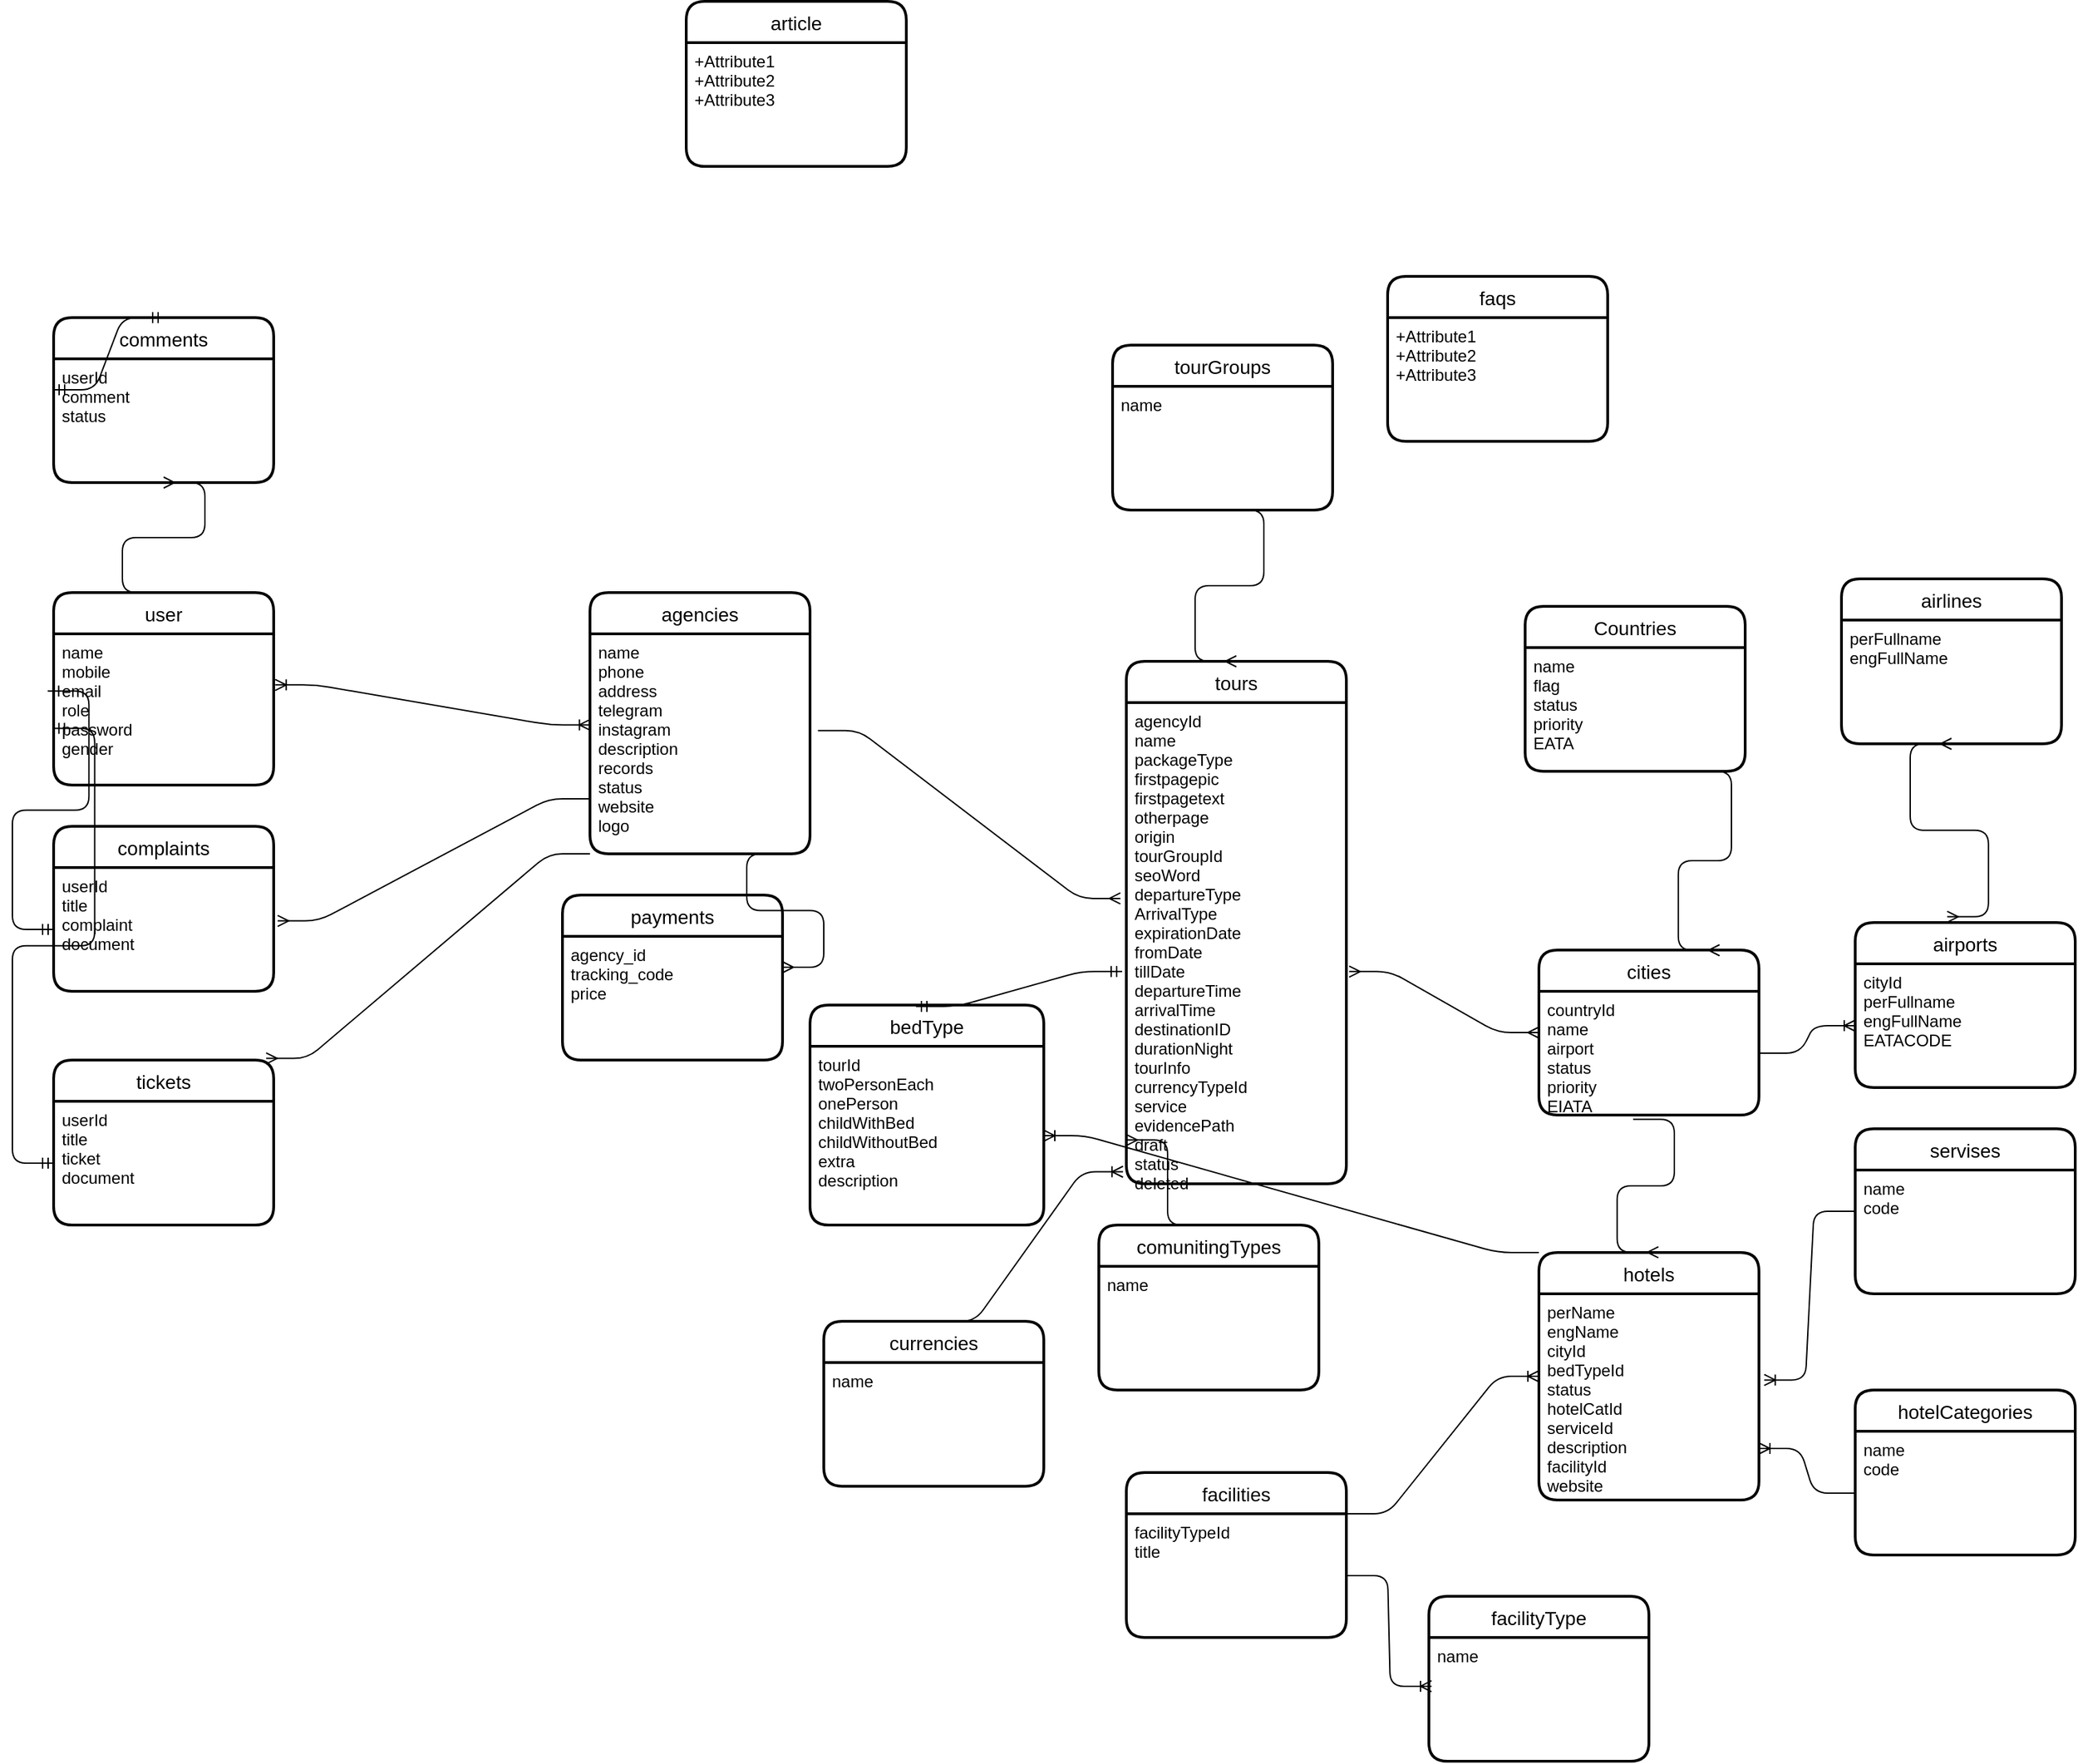 <mxfile version="14.4.2" type="github">
  <diagram id="xPw5QtZHc4XsQHT624GE" name="Page-1">
    <mxGraphModel dx="1022" dy="1743" grid="1" gridSize="10" guides="1" tooltips="1" connect="1" arrows="1" fold="1" page="1" pageScale="1" pageWidth="827" pageHeight="1169" math="0" shadow="0">
      <root>
        <mxCell id="0" />
        <mxCell id="1" parent="0" />
        <mxCell id="qiLAWbWiz7QlKXH0jE0X-1" value="user" style="swimlane;childLayout=stackLayout;horizontal=1;startSize=30;horizontalStack=0;rounded=1;fontSize=14;fontStyle=0;strokeWidth=2;resizeParent=0;resizeLast=1;shadow=0;dashed=0;align=center;" vertex="1" parent="1">
          <mxGeometry x="140" y="80" width="160" height="140" as="geometry" />
        </mxCell>
        <mxCell id="qiLAWbWiz7QlKXH0jE0X-2" value="name&#xa;mobile&#xa;email&#xa;role&#xa;password&#xa;gender&#xa;" style="align=left;strokeColor=none;fillColor=none;spacingLeft=4;fontSize=12;verticalAlign=top;resizable=0;rotatable=0;part=1;" vertex="1" parent="qiLAWbWiz7QlKXH0jE0X-1">
          <mxGeometry y="30" width="160" height="110" as="geometry" />
        </mxCell>
        <mxCell id="qiLAWbWiz7QlKXH0jE0X-3" value="complaints" style="swimlane;childLayout=stackLayout;horizontal=1;startSize=30;horizontalStack=0;rounded=1;fontSize=14;fontStyle=0;strokeWidth=2;resizeParent=0;resizeLast=1;shadow=0;dashed=0;align=center;" vertex="1" parent="1">
          <mxGeometry x="140" y="250" width="160" height="120" as="geometry" />
        </mxCell>
        <mxCell id="qiLAWbWiz7QlKXH0jE0X-4" value="userId&#xa;title&#xa;complaint&#xa;document" style="align=left;strokeColor=none;fillColor=none;spacingLeft=4;fontSize=12;verticalAlign=top;resizable=0;rotatable=0;part=1;" vertex="1" parent="qiLAWbWiz7QlKXH0jE0X-3">
          <mxGeometry y="30" width="160" height="90" as="geometry" />
        </mxCell>
        <mxCell id="qiLAWbWiz7QlKXH0jE0X-5" value="tickets" style="swimlane;childLayout=stackLayout;horizontal=1;startSize=30;horizontalStack=0;rounded=1;fontSize=14;fontStyle=0;strokeWidth=2;resizeParent=0;resizeLast=1;shadow=0;dashed=0;align=center;" vertex="1" parent="1">
          <mxGeometry x="140" y="420" width="160" height="120" as="geometry" />
        </mxCell>
        <mxCell id="qiLAWbWiz7QlKXH0jE0X-6" value="userId&#xa;title&#xa;ticket&#xa;document" style="align=left;strokeColor=none;fillColor=none;spacingLeft=4;fontSize=12;verticalAlign=top;resizable=0;rotatable=0;part=1;" vertex="1" parent="qiLAWbWiz7QlKXH0jE0X-5">
          <mxGeometry y="30" width="160" height="90" as="geometry" />
        </mxCell>
        <mxCell id="qiLAWbWiz7QlKXH0jE0X-7" value="agencies" style="swimlane;childLayout=stackLayout;horizontal=1;startSize=30;horizontalStack=0;rounded=1;fontSize=14;fontStyle=0;strokeWidth=2;resizeParent=0;resizeLast=1;shadow=0;dashed=0;align=center;" vertex="1" parent="1">
          <mxGeometry x="530" y="80" width="160" height="190" as="geometry" />
        </mxCell>
        <mxCell id="qiLAWbWiz7QlKXH0jE0X-8" value="name&#xa;phone&#xa;address&#xa;telegram&#xa;instagram&#xa;description&#xa;records&#xa;status&#xa;website&#xa;logo" style="align=left;strokeColor=none;fillColor=none;spacingLeft=4;fontSize=12;verticalAlign=top;resizable=0;rotatable=0;part=1;" vertex="1" parent="qiLAWbWiz7QlKXH0jE0X-7">
          <mxGeometry y="30" width="160" height="160" as="geometry" />
        </mxCell>
        <mxCell id="qiLAWbWiz7QlKXH0jE0X-9" value="payments" style="swimlane;childLayout=stackLayout;horizontal=1;startSize=30;horizontalStack=0;rounded=1;fontSize=14;fontStyle=0;strokeWidth=2;resizeParent=0;resizeLast=1;shadow=0;dashed=0;align=center;" vertex="1" parent="1">
          <mxGeometry x="510" y="300" width="160" height="120" as="geometry" />
        </mxCell>
        <mxCell id="qiLAWbWiz7QlKXH0jE0X-10" value="agency_id&#xa;tracking_code&#xa;price&#xa;" style="align=left;strokeColor=none;fillColor=none;spacingLeft=4;fontSize=12;verticalAlign=top;resizable=0;rotatable=0;part=1;" vertex="1" parent="qiLAWbWiz7QlKXH0jE0X-9">
          <mxGeometry y="30" width="160" height="90" as="geometry" />
        </mxCell>
        <mxCell id="qiLAWbWiz7QlKXH0jE0X-14" value="" style="edgeStyle=entityRelationEdgeStyle;fontSize=12;html=1;endArrow=ERoneToMany;startArrow=ERoneToMany;exitX=1.007;exitY=0.338;exitDx=0;exitDy=0;exitPerimeter=0;entryX=0.002;entryY=0.414;entryDx=0;entryDy=0;entryPerimeter=0;" edge="1" parent="1" source="qiLAWbWiz7QlKXH0jE0X-2" target="qiLAWbWiz7QlKXH0jE0X-8">
          <mxGeometry width="100" height="100" relative="1" as="geometry">
            <mxPoint x="310" y="240" as="sourcePoint" />
            <mxPoint x="410" y="140" as="targetPoint" />
          </mxGeometry>
        </mxCell>
        <mxCell id="qiLAWbWiz7QlKXH0jE0X-15" value="" style="edgeStyle=entityRelationEdgeStyle;fontSize=12;html=1;endArrow=ERmany;entryX=1.018;entryY=0.431;entryDx=0;entryDy=0;entryPerimeter=0;exitX=0;exitY=0.75;exitDx=0;exitDy=0;" edge="1" parent="1" source="qiLAWbWiz7QlKXH0jE0X-8" target="qiLAWbWiz7QlKXH0jE0X-4">
          <mxGeometry width="100" height="100" relative="1" as="geometry">
            <mxPoint x="400" y="300" as="sourcePoint" />
            <mxPoint x="500" y="200" as="targetPoint" />
          </mxGeometry>
        </mxCell>
        <mxCell id="qiLAWbWiz7QlKXH0jE0X-16" value="" style="edgeStyle=entityRelationEdgeStyle;fontSize=12;html=1;endArrow=ERmany;exitX=0;exitY=1;exitDx=0;exitDy=0;entryX=0.966;entryY=-0.01;entryDx=0;entryDy=0;entryPerimeter=0;" edge="1" parent="1" source="qiLAWbWiz7QlKXH0jE0X-8" target="qiLAWbWiz7QlKXH0jE0X-5">
          <mxGeometry width="100" height="100" relative="1" as="geometry">
            <mxPoint x="340" y="470" as="sourcePoint" />
            <mxPoint x="440" y="370" as="targetPoint" />
          </mxGeometry>
        </mxCell>
        <mxCell id="qiLAWbWiz7QlKXH0jE0X-21" value="" style="edgeStyle=entityRelationEdgeStyle;fontSize=12;html=1;endArrow=ERmandOne;startArrow=ERmandOne;entryX=-0.027;entryY=0.378;entryDx=0;entryDy=0;entryPerimeter=0;" edge="1" parent="1" source="qiLAWbWiz7QlKXH0jE0X-4" target="qiLAWbWiz7QlKXH0jE0X-2">
          <mxGeometry width="100" height="100" relative="1" as="geometry">
            <mxPoint x="-20" y="340" as="sourcePoint" />
            <mxPoint x="80" y="240" as="targetPoint" />
          </mxGeometry>
        </mxCell>
        <mxCell id="qiLAWbWiz7QlKXH0jE0X-22" value="" style="edgeStyle=entityRelationEdgeStyle;fontSize=12;html=1;endArrow=ERmandOne;startArrow=ERmandOne;entryX=-0.001;entryY=0.625;entryDx=0;entryDy=0;entryPerimeter=0;exitX=0;exitY=0.5;exitDx=0;exitDy=0;" edge="1" parent="1" source="qiLAWbWiz7QlKXH0jE0X-6" target="qiLAWbWiz7QlKXH0jE0X-2">
          <mxGeometry width="100" height="100" relative="1" as="geometry">
            <mxPoint x="10" y="430" as="sourcePoint" />
            <mxPoint x="110" y="330" as="targetPoint" />
          </mxGeometry>
        </mxCell>
        <mxCell id="qiLAWbWiz7QlKXH0jE0X-24" value="tours" style="swimlane;childLayout=stackLayout;horizontal=1;startSize=30;horizontalStack=0;rounded=1;fontSize=14;fontStyle=0;strokeWidth=2;resizeParent=0;resizeLast=1;shadow=0;dashed=0;align=center;" vertex="1" parent="1">
          <mxGeometry x="920" y="130" width="160" height="380" as="geometry" />
        </mxCell>
        <mxCell id="qiLAWbWiz7QlKXH0jE0X-25" value="agencyId&#xa;name&#xa;packageType&#xa;firstpagepic&#xa;firstpagetext&#xa;otherpage&#xa;origin&#xa;tourGroupId&#xa;seoWord&#xa;departureType&#xa;ArrivalType&#xa;expirationDate&#xa;fromDate&#xa;tillDate&#xa;departureTime&#xa;arrivalTime&#xa;destinationID&#xa;durationNight&#xa;tourInfo&#xa;currencyTypeId&#xa;service&#xa;evidencePath&#xa;draft&#xa;status&#xa;deleted&#xa;" style="align=left;strokeColor=none;fillColor=none;spacingLeft=4;fontSize=12;verticalAlign=top;resizable=0;rotatable=0;part=1;" vertex="1" parent="qiLAWbWiz7QlKXH0jE0X-24">
          <mxGeometry y="30" width="160" height="350" as="geometry" />
        </mxCell>
        <mxCell id="qiLAWbWiz7QlKXH0jE0X-26" value="Countries" style="swimlane;childLayout=stackLayout;horizontal=1;startSize=30;horizontalStack=0;rounded=1;fontSize=14;fontStyle=0;strokeWidth=2;resizeParent=0;resizeLast=1;shadow=0;dashed=0;align=center;" vertex="1" parent="1">
          <mxGeometry x="1210" y="90" width="160" height="120" as="geometry" />
        </mxCell>
        <mxCell id="qiLAWbWiz7QlKXH0jE0X-27" value="name&#xa;flag&#xa;status&#xa;priority&#xa;EATA" style="align=left;strokeColor=none;fillColor=none;spacingLeft=4;fontSize=12;verticalAlign=top;resizable=0;rotatable=0;part=1;" vertex="1" parent="qiLAWbWiz7QlKXH0jE0X-26">
          <mxGeometry y="30" width="160" height="90" as="geometry" />
        </mxCell>
        <mxCell id="qiLAWbWiz7QlKXH0jE0X-29" value="cities" style="swimlane;childLayout=stackLayout;horizontal=1;startSize=30;horizontalStack=0;rounded=1;fontSize=14;fontStyle=0;strokeWidth=2;resizeParent=0;resizeLast=1;shadow=0;dashed=0;align=center;" vertex="1" parent="1">
          <mxGeometry x="1220" y="340" width="160" height="120" as="geometry" />
        </mxCell>
        <mxCell id="qiLAWbWiz7QlKXH0jE0X-30" value="countryId&#xa;name&#xa;airport&#xa;status&#xa;priority&#xa;EIATA" style="align=left;strokeColor=none;fillColor=none;spacingLeft=4;fontSize=12;verticalAlign=top;resizable=0;rotatable=0;part=1;" vertex="1" parent="qiLAWbWiz7QlKXH0jE0X-29">
          <mxGeometry y="30" width="160" height="90" as="geometry" />
        </mxCell>
        <mxCell id="qiLAWbWiz7QlKXH0jE0X-32" value="" style="edgeStyle=entityRelationEdgeStyle;fontSize=12;html=1;endArrow=ERmany;exitX=0.75;exitY=1;exitDx=0;exitDy=0;entryX=0.821;entryY=0.001;entryDx=0;entryDy=0;entryPerimeter=0;" edge="1" parent="1" source="qiLAWbWiz7QlKXH0jE0X-27" target="qiLAWbWiz7QlKXH0jE0X-29">
          <mxGeometry width="100" height="100" relative="1" as="geometry">
            <mxPoint x="1320" y="310" as="sourcePoint" />
            <mxPoint x="1420" y="210" as="targetPoint" />
          </mxGeometry>
        </mxCell>
        <mxCell id="qiLAWbWiz7QlKXH0jE0X-33" value="" style="edgeStyle=entityRelationEdgeStyle;fontSize=12;html=1;endArrow=ERmany;exitX=1.036;exitY=0.44;exitDx=0;exitDy=0;exitPerimeter=0;entryX=-0.027;entryY=0.407;entryDx=0;entryDy=0;entryPerimeter=0;" edge="1" parent="1" source="qiLAWbWiz7QlKXH0jE0X-8" target="qiLAWbWiz7QlKXH0jE0X-25">
          <mxGeometry width="100" height="100" relative="1" as="geometry">
            <mxPoint x="730" y="270" as="sourcePoint" />
            <mxPoint x="830" y="170" as="targetPoint" />
          </mxGeometry>
        </mxCell>
        <mxCell id="qiLAWbWiz7QlKXH0jE0X-34" value="tourGroups" style="swimlane;childLayout=stackLayout;horizontal=1;startSize=30;horizontalStack=0;rounded=1;fontSize=14;fontStyle=0;strokeWidth=2;resizeParent=0;resizeLast=1;shadow=0;dashed=0;align=center;" vertex="1" parent="1">
          <mxGeometry x="910" y="-100" width="160" height="120" as="geometry" />
        </mxCell>
        <mxCell id="qiLAWbWiz7QlKXH0jE0X-35" value="name" style="align=left;strokeColor=none;fillColor=none;spacingLeft=4;fontSize=12;verticalAlign=top;resizable=0;rotatable=0;part=1;" vertex="1" parent="qiLAWbWiz7QlKXH0jE0X-34">
          <mxGeometry y="30" width="160" height="90" as="geometry" />
        </mxCell>
        <mxCell id="qiLAWbWiz7QlKXH0jE0X-36" value="" style="edgeStyle=entityRelationEdgeStyle;fontSize=12;html=1;endArrow=ERmany;exitX=0.5;exitY=1;exitDx=0;exitDy=0;entryX=0.5;entryY=0;entryDx=0;entryDy=0;" edge="1" parent="1" source="qiLAWbWiz7QlKXH0jE0X-35" target="qiLAWbWiz7QlKXH0jE0X-24">
          <mxGeometry width="100" height="100" relative="1" as="geometry">
            <mxPoint x="970" y="130" as="sourcePoint" />
            <mxPoint x="1070" y="30" as="targetPoint" />
          </mxGeometry>
        </mxCell>
        <mxCell id="qiLAWbWiz7QlKXH0jE0X-37" value="comunitingTypes" style="swimlane;childLayout=stackLayout;horizontal=1;startSize=30;horizontalStack=0;rounded=1;fontSize=14;fontStyle=0;strokeWidth=2;resizeParent=0;resizeLast=1;shadow=0;dashed=0;align=center;" vertex="1" parent="1">
          <mxGeometry x="900" y="540" width="160" height="120" as="geometry" />
        </mxCell>
        <mxCell id="qiLAWbWiz7QlKXH0jE0X-38" value="name" style="align=left;strokeColor=none;fillColor=none;spacingLeft=4;fontSize=12;verticalAlign=top;resizable=0;rotatable=0;part=1;" vertex="1" parent="qiLAWbWiz7QlKXH0jE0X-37">
          <mxGeometry y="30" width="160" height="90" as="geometry" />
        </mxCell>
        <mxCell id="qiLAWbWiz7QlKXH0jE0X-39" value="" style="edgeStyle=entityRelationEdgeStyle;fontSize=12;html=1;endArrow=ERmany;entryX=0;entryY=0.909;entryDx=0;entryDy=0;entryPerimeter=0;exitX=0.5;exitY=0;exitDx=0;exitDy=0;" edge="1" parent="1" source="qiLAWbWiz7QlKXH0jE0X-37" target="qiLAWbWiz7QlKXH0jE0X-25">
          <mxGeometry width="100" height="100" relative="1" as="geometry">
            <mxPoint x="800" y="510" as="sourcePoint" />
            <mxPoint x="900" y="410" as="targetPoint" />
          </mxGeometry>
        </mxCell>
        <mxCell id="qiLAWbWiz7QlKXH0jE0X-40" value="bedType" style="swimlane;childLayout=stackLayout;horizontal=1;startSize=30;horizontalStack=0;rounded=1;fontSize=14;fontStyle=0;strokeWidth=2;resizeParent=0;resizeLast=1;shadow=0;dashed=0;align=center;" vertex="1" parent="1">
          <mxGeometry x="690" y="380" width="170" height="160" as="geometry" />
        </mxCell>
        <mxCell id="qiLAWbWiz7QlKXH0jE0X-41" value="tourId&#xa;twoPersonEach&#xa;onePerson&#xa;childWithBed&#xa;childWithoutBed&#xa;extra&#xa;description&#xa;" style="align=left;strokeColor=none;fillColor=none;spacingLeft=4;fontSize=12;verticalAlign=top;resizable=0;rotatable=0;part=1;" vertex="1" parent="qiLAWbWiz7QlKXH0jE0X-40">
          <mxGeometry y="30" width="170" height="130" as="geometry" />
        </mxCell>
        <mxCell id="qiLAWbWiz7QlKXH0jE0X-44" value="" style="edgeStyle=entityRelationEdgeStyle;fontSize=12;html=1;endArrow=ERmandOne;startArrow=ERmandOne;exitX=0.453;exitY=0.006;exitDx=0;exitDy=0;exitPerimeter=0;entryX=-0.019;entryY=0.559;entryDx=0;entryDy=0;entryPerimeter=0;" edge="1" parent="1" source="qiLAWbWiz7QlKXH0jE0X-40" target="qiLAWbWiz7QlKXH0jE0X-25">
          <mxGeometry width="100" height="100" relative="1" as="geometry">
            <mxPoint x="750" y="370" as="sourcePoint" />
            <mxPoint x="850" y="270" as="targetPoint" />
          </mxGeometry>
        </mxCell>
        <mxCell id="qiLAWbWiz7QlKXH0jE0X-45" value="" style="edgeStyle=entityRelationEdgeStyle;fontSize=12;html=1;endArrow=ERmany;startArrow=ERmany;exitX=1.013;exitY=0.559;exitDx=0;exitDy=0;exitPerimeter=0;entryX=0;entryY=0.5;entryDx=0;entryDy=0;" edge="1" parent="1" source="qiLAWbWiz7QlKXH0jE0X-25" target="qiLAWbWiz7QlKXH0jE0X-29">
          <mxGeometry width="100" height="100" relative="1" as="geometry">
            <mxPoint x="1140" y="340" as="sourcePoint" />
            <mxPoint x="1240" y="240" as="targetPoint" />
          </mxGeometry>
        </mxCell>
        <mxCell id="qiLAWbWiz7QlKXH0jE0X-46" value="hotels" style="swimlane;childLayout=stackLayout;horizontal=1;startSize=30;horizontalStack=0;rounded=1;fontSize=14;fontStyle=0;strokeWidth=2;resizeParent=0;resizeLast=1;shadow=0;dashed=0;align=center;" vertex="1" parent="1">
          <mxGeometry x="1220" y="560" width="160" height="180" as="geometry" />
        </mxCell>
        <mxCell id="qiLAWbWiz7QlKXH0jE0X-47" value="perName&#xa;engName&#xa;cityId&#xa;bedTypeId&#xa;status&#xa;hotelCatId&#xa;serviceId&#xa;description&#xa;facilityId&#xa;website" style="align=left;strokeColor=none;fillColor=none;spacingLeft=4;fontSize=12;verticalAlign=top;resizable=0;rotatable=0;part=1;" vertex="1" parent="qiLAWbWiz7QlKXH0jE0X-46">
          <mxGeometry y="30" width="160" height="150" as="geometry" />
        </mxCell>
        <mxCell id="qiLAWbWiz7QlKXH0jE0X-48" value="" style="edgeStyle=entityRelationEdgeStyle;fontSize=12;html=1;endArrow=ERmany;entryX=0.543;entryY=-0.001;entryDx=0;entryDy=0;entryPerimeter=0;exitX=0.428;exitY=1.035;exitDx=0;exitDy=0;exitPerimeter=0;" edge="1" parent="1" source="qiLAWbWiz7QlKXH0jE0X-30" target="qiLAWbWiz7QlKXH0jE0X-46">
          <mxGeometry width="100" height="100" relative="1" as="geometry">
            <mxPoint x="1200" y="600" as="sourcePoint" />
            <mxPoint x="1300" y="500" as="targetPoint" />
          </mxGeometry>
        </mxCell>
        <mxCell id="qiLAWbWiz7QlKXH0jE0X-49" value="" style="edgeStyle=entityRelationEdgeStyle;fontSize=12;html=1;endArrow=ERoneToMany;entryX=1;entryY=0.5;entryDx=0;entryDy=0;exitX=0;exitY=0;exitDx=0;exitDy=0;" edge="1" parent="1" source="qiLAWbWiz7QlKXH0jE0X-46" target="qiLAWbWiz7QlKXH0jE0X-41">
          <mxGeometry width="100" height="100" relative="1" as="geometry">
            <mxPoint x="720" y="760" as="sourcePoint" />
            <mxPoint x="820" y="660" as="targetPoint" />
          </mxGeometry>
        </mxCell>
        <mxCell id="qiLAWbWiz7QlKXH0jE0X-50" value="servises" style="swimlane;childLayout=stackLayout;horizontal=1;startSize=30;horizontalStack=0;rounded=1;fontSize=14;fontStyle=0;strokeWidth=2;resizeParent=0;resizeLast=1;shadow=0;dashed=0;align=center;" vertex="1" parent="1">
          <mxGeometry x="1450" y="470" width="160" height="120" as="geometry" />
        </mxCell>
        <mxCell id="qiLAWbWiz7QlKXH0jE0X-51" value="name&#xa;code" style="align=left;strokeColor=none;fillColor=none;spacingLeft=4;fontSize=12;verticalAlign=top;resizable=0;rotatable=0;part=1;" vertex="1" parent="qiLAWbWiz7QlKXH0jE0X-50">
          <mxGeometry y="30" width="160" height="90" as="geometry" />
        </mxCell>
        <mxCell id="qiLAWbWiz7QlKXH0jE0X-52" value="hotelCategories" style="swimlane;childLayout=stackLayout;horizontal=1;startSize=30;horizontalStack=0;rounded=1;fontSize=14;fontStyle=0;strokeWidth=2;resizeParent=0;resizeLast=1;shadow=0;dashed=0;align=center;" vertex="1" parent="1">
          <mxGeometry x="1450" y="660" width="160" height="120" as="geometry" />
        </mxCell>
        <mxCell id="qiLAWbWiz7QlKXH0jE0X-53" value="name&#xa;code" style="align=left;strokeColor=none;fillColor=none;spacingLeft=4;fontSize=12;verticalAlign=top;resizable=0;rotatable=0;part=1;" vertex="1" parent="qiLAWbWiz7QlKXH0jE0X-52">
          <mxGeometry y="30" width="160" height="90" as="geometry" />
        </mxCell>
        <mxCell id="qiLAWbWiz7QlKXH0jE0X-54" value="" style="edgeStyle=entityRelationEdgeStyle;fontSize=12;html=1;endArrow=ERoneToMany;entryX=1.024;entryY=0.418;entryDx=0;entryDy=0;entryPerimeter=0;exitX=0;exitY=0.5;exitDx=0;exitDy=0;" edge="1" parent="1" source="qiLAWbWiz7QlKXH0jE0X-50" target="qiLAWbWiz7QlKXH0jE0X-47">
          <mxGeometry width="100" height="100" relative="1" as="geometry">
            <mxPoint x="1330" y="810" as="sourcePoint" />
            <mxPoint x="1430" y="710" as="targetPoint" />
          </mxGeometry>
        </mxCell>
        <mxCell id="qiLAWbWiz7QlKXH0jE0X-55" value="" style="edgeStyle=entityRelationEdgeStyle;fontSize=12;html=1;endArrow=ERoneToMany;entryX=1;entryY=0.75;entryDx=0;entryDy=0;exitX=0;exitY=0.5;exitDx=0;exitDy=0;" edge="1" parent="1" source="qiLAWbWiz7QlKXH0jE0X-53" target="qiLAWbWiz7QlKXH0jE0X-47">
          <mxGeometry width="100" height="100" relative="1" as="geometry">
            <mxPoint x="1320" y="800" as="sourcePoint" />
            <mxPoint x="1420" y="700" as="targetPoint" />
          </mxGeometry>
        </mxCell>
        <mxCell id="qiLAWbWiz7QlKXH0jE0X-56" value="faqs" style="swimlane;childLayout=stackLayout;horizontal=1;startSize=30;horizontalStack=0;rounded=1;fontSize=14;fontStyle=0;strokeWidth=2;resizeParent=0;resizeLast=1;shadow=0;dashed=0;align=center;" vertex="1" parent="1">
          <mxGeometry x="1110" y="-150" width="160" height="120" as="geometry" />
        </mxCell>
        <mxCell id="qiLAWbWiz7QlKXH0jE0X-57" value="+Attribute1&#xa;+Attribute2&#xa;+Attribute3" style="align=left;strokeColor=none;fillColor=none;spacingLeft=4;fontSize=12;verticalAlign=top;resizable=0;rotatable=0;part=1;" vertex="1" parent="qiLAWbWiz7QlKXH0jE0X-56">
          <mxGeometry y="30" width="160" height="90" as="geometry" />
        </mxCell>
        <mxCell id="qiLAWbWiz7QlKXH0jE0X-58" value="airlines" style="swimlane;childLayout=stackLayout;horizontal=1;startSize=30;horizontalStack=0;rounded=1;fontSize=14;fontStyle=0;strokeWidth=2;resizeParent=0;resizeLast=1;shadow=0;dashed=0;align=center;" vertex="1" parent="1">
          <mxGeometry x="1440" y="70" width="160" height="120" as="geometry" />
        </mxCell>
        <mxCell id="qiLAWbWiz7QlKXH0jE0X-59" value="perFullname&#xa;engFullName&#xa;" style="align=left;strokeColor=none;fillColor=none;spacingLeft=4;fontSize=12;verticalAlign=top;resizable=0;rotatable=0;part=1;" vertex="1" parent="qiLAWbWiz7QlKXH0jE0X-58">
          <mxGeometry y="30" width="160" height="90" as="geometry" />
        </mxCell>
        <mxCell id="qiLAWbWiz7QlKXH0jE0X-60" value="airports" style="swimlane;childLayout=stackLayout;horizontal=1;startSize=30;horizontalStack=0;rounded=1;fontSize=14;fontStyle=0;strokeWidth=2;resizeParent=0;resizeLast=1;shadow=0;dashed=0;align=center;" vertex="1" parent="1">
          <mxGeometry x="1450" y="320" width="160" height="120" as="geometry" />
        </mxCell>
        <mxCell id="qiLAWbWiz7QlKXH0jE0X-61" value="cityId&#xa;perFullname&#xa;engFullName&#xa;EATACODE" style="align=left;strokeColor=none;fillColor=none;spacingLeft=4;fontSize=12;verticalAlign=top;resizable=0;rotatable=0;part=1;" vertex="1" parent="qiLAWbWiz7QlKXH0jE0X-60">
          <mxGeometry y="30" width="160" height="90" as="geometry" />
        </mxCell>
        <mxCell id="qiLAWbWiz7QlKXH0jE0X-64" value="" style="edgeStyle=entityRelationEdgeStyle;fontSize=12;html=1;endArrow=ERoneToMany;exitX=1;exitY=0.5;exitDx=0;exitDy=0;entryX=0;entryY=0.5;entryDx=0;entryDy=0;" edge="1" parent="1" source="qiLAWbWiz7QlKXH0jE0X-30" target="qiLAWbWiz7QlKXH0jE0X-61">
          <mxGeometry width="100" height="100" relative="1" as="geometry">
            <mxPoint x="1390" y="470" as="sourcePoint" />
            <mxPoint x="1490" y="370" as="targetPoint" />
          </mxGeometry>
        </mxCell>
        <mxCell id="qiLAWbWiz7QlKXH0jE0X-65" value="" style="edgeStyle=entityRelationEdgeStyle;fontSize=12;html=1;endArrow=ERmany;startArrow=ERmany;entryX=0.5;entryY=1;entryDx=0;entryDy=0;exitX=0.418;exitY=-0.035;exitDx=0;exitDy=0;exitPerimeter=0;" edge="1" parent="1" source="qiLAWbWiz7QlKXH0jE0X-60" target="qiLAWbWiz7QlKXH0jE0X-59">
          <mxGeometry width="100" height="100" relative="1" as="geometry">
            <mxPoint x="1470" y="300" as="sourcePoint" />
            <mxPoint x="1570" y="200" as="targetPoint" />
          </mxGeometry>
        </mxCell>
        <mxCell id="qiLAWbWiz7QlKXH0jE0X-66" value="facilities" style="swimlane;childLayout=stackLayout;horizontal=1;startSize=30;horizontalStack=0;rounded=1;fontSize=14;fontStyle=0;strokeWidth=2;resizeParent=0;resizeLast=1;shadow=0;dashed=0;align=center;" vertex="1" parent="1">
          <mxGeometry x="920" y="720" width="160" height="120" as="geometry" />
        </mxCell>
        <mxCell id="qiLAWbWiz7QlKXH0jE0X-67" value="facilityTypeId&#xa;title" style="align=left;strokeColor=none;fillColor=none;spacingLeft=4;fontSize=12;verticalAlign=top;resizable=0;rotatable=0;part=1;" vertex="1" parent="qiLAWbWiz7QlKXH0jE0X-66">
          <mxGeometry y="30" width="160" height="90" as="geometry" />
        </mxCell>
        <mxCell id="qiLAWbWiz7QlKXH0jE0X-68" value="facilityType" style="swimlane;childLayout=stackLayout;horizontal=1;startSize=30;horizontalStack=0;rounded=1;fontSize=14;fontStyle=0;strokeWidth=2;resizeParent=0;resizeLast=1;shadow=0;dashed=0;align=center;" vertex="1" parent="1">
          <mxGeometry x="1140" y="810" width="160" height="120" as="geometry" />
        </mxCell>
        <mxCell id="qiLAWbWiz7QlKXH0jE0X-69" value="name" style="align=left;strokeColor=none;fillColor=none;spacingLeft=4;fontSize=12;verticalAlign=top;resizable=0;rotatable=0;part=1;" vertex="1" parent="qiLAWbWiz7QlKXH0jE0X-68">
          <mxGeometry y="30" width="160" height="90" as="geometry" />
        </mxCell>
        <mxCell id="qiLAWbWiz7QlKXH0jE0X-70" value="comments" style="swimlane;childLayout=stackLayout;horizontal=1;startSize=30;horizontalStack=0;rounded=1;fontSize=14;fontStyle=0;strokeWidth=2;resizeParent=0;resizeLast=1;shadow=0;dashed=0;align=center;" vertex="1" parent="1">
          <mxGeometry x="140" y="-120" width="160" height="120" as="geometry" />
        </mxCell>
        <mxCell id="qiLAWbWiz7QlKXH0jE0X-71" value="userId&#xa;comment&#xa;status&#xa;" style="align=left;strokeColor=none;fillColor=none;spacingLeft=4;fontSize=12;verticalAlign=top;resizable=0;rotatable=0;part=1;" vertex="1" parent="qiLAWbWiz7QlKXH0jE0X-70">
          <mxGeometry y="30" width="160" height="90" as="geometry" />
        </mxCell>
        <mxCell id="qiLAWbWiz7QlKXH0jE0X-73" value="" style="edgeStyle=entityRelationEdgeStyle;fontSize=12;html=1;endArrow=ERmandOne;startArrow=ERmandOne;exitX=0;exitY=0.25;exitDx=0;exitDy=0;entryX=0.5;entryY=0;entryDx=0;entryDy=0;" edge="1" parent="qiLAWbWiz7QlKXH0jE0X-70" source="qiLAWbWiz7QlKXH0jE0X-71" target="qiLAWbWiz7QlKXH0jE0X-70">
          <mxGeometry width="100" height="100" relative="1" as="geometry">
            <mxPoint x="-120" y="90" as="sourcePoint" />
            <mxPoint x="-20" y="-10" as="targetPoint" />
          </mxGeometry>
        </mxCell>
        <mxCell id="qiLAWbWiz7QlKXH0jE0X-72" value="" style="edgeStyle=entityRelationEdgeStyle;fontSize=12;html=1;endArrow=ERmany;entryX=0.5;entryY=1;entryDx=0;entryDy=0;exitX=0.5;exitY=0;exitDx=0;exitDy=0;" edge="1" parent="1" source="qiLAWbWiz7QlKXH0jE0X-1" target="qiLAWbWiz7QlKXH0jE0X-71">
          <mxGeometry width="100" height="100" relative="1" as="geometry">
            <mxPoint x="140" y="130" as="sourcePoint" />
            <mxPoint x="240" y="30" as="targetPoint" />
          </mxGeometry>
        </mxCell>
        <mxCell id="qiLAWbWiz7QlKXH0jE0X-74" value="" style="edgeStyle=entityRelationEdgeStyle;fontSize=12;html=1;endArrow=ERmany;entryX=1;entryY=0.25;entryDx=0;entryDy=0;exitX=0.9;exitY=1;exitDx=0;exitDy=0;exitPerimeter=0;" edge="1" parent="1" source="qiLAWbWiz7QlKXH0jE0X-8" target="qiLAWbWiz7QlKXH0jE0X-10">
          <mxGeometry width="100" height="100" relative="1" as="geometry">
            <mxPoint x="570" y="360" as="sourcePoint" />
            <mxPoint x="670" y="260" as="targetPoint" />
          </mxGeometry>
        </mxCell>
        <mxCell id="qiLAWbWiz7QlKXH0jE0X-77" value="currencies" style="swimlane;childLayout=stackLayout;horizontal=1;startSize=30;horizontalStack=0;rounded=1;fontSize=14;fontStyle=0;strokeWidth=2;resizeParent=0;resizeLast=1;shadow=0;dashed=0;align=center;" vertex="1" parent="1">
          <mxGeometry x="700" y="610" width="160" height="120" as="geometry" />
        </mxCell>
        <mxCell id="qiLAWbWiz7QlKXH0jE0X-78" value="name" style="align=left;strokeColor=none;fillColor=none;spacingLeft=4;fontSize=12;verticalAlign=top;resizable=0;rotatable=0;part=1;" vertex="1" parent="qiLAWbWiz7QlKXH0jE0X-77">
          <mxGeometry y="30" width="160" height="90" as="geometry" />
        </mxCell>
        <mxCell id="qiLAWbWiz7QlKXH0jE0X-79" value="article" style="swimlane;childLayout=stackLayout;horizontal=1;startSize=30;horizontalStack=0;rounded=1;fontSize=14;fontStyle=0;strokeWidth=2;resizeParent=0;resizeLast=1;shadow=0;dashed=0;align=center;" vertex="1" parent="1">
          <mxGeometry x="600" y="-350" width="160" height="120" as="geometry" />
        </mxCell>
        <mxCell id="qiLAWbWiz7QlKXH0jE0X-80" value="+Attribute1&#xa;+Attribute2&#xa;+Attribute3" style="align=left;strokeColor=none;fillColor=none;spacingLeft=4;fontSize=12;verticalAlign=top;resizable=0;rotatable=0;part=1;" vertex="1" parent="qiLAWbWiz7QlKXH0jE0X-79">
          <mxGeometry y="30" width="160" height="90" as="geometry" />
        </mxCell>
        <mxCell id="qiLAWbWiz7QlKXH0jE0X-81" value="" style="edgeStyle=entityRelationEdgeStyle;fontSize=12;html=1;endArrow=ERoneToMany;exitX=0.5;exitY=0;exitDx=0;exitDy=0;entryX=-0.015;entryY=0.975;entryDx=0;entryDy=0;entryPerimeter=0;" edge="1" parent="1" source="qiLAWbWiz7QlKXH0jE0X-77" target="qiLAWbWiz7QlKXH0jE0X-25">
          <mxGeometry width="100" height="100" relative="1" as="geometry">
            <mxPoint x="750" y="680" as="sourcePoint" />
            <mxPoint x="850" y="580" as="targetPoint" />
          </mxGeometry>
        </mxCell>
        <mxCell id="qiLAWbWiz7QlKXH0jE0X-82" value="" style="edgeStyle=entityRelationEdgeStyle;fontSize=12;html=1;endArrow=ERoneToMany;entryX=0.012;entryY=0.394;entryDx=0;entryDy=0;entryPerimeter=0;exitX=1;exitY=0.5;exitDx=0;exitDy=0;" edge="1" parent="1" source="qiLAWbWiz7QlKXH0jE0X-67" target="qiLAWbWiz7QlKXH0jE0X-69">
          <mxGeometry width="100" height="100" relative="1" as="geometry">
            <mxPoint x="1040" y="860" as="sourcePoint" />
            <mxPoint x="1140" y="760" as="targetPoint" />
          </mxGeometry>
        </mxCell>
        <mxCell id="qiLAWbWiz7QlKXH0jE0X-85" value="" style="edgeStyle=entityRelationEdgeStyle;fontSize=12;html=1;endArrow=ERoneToMany;entryX=0;entryY=0.5;entryDx=0;entryDy=0;" edge="1" parent="1" target="qiLAWbWiz7QlKXH0jE0X-46">
          <mxGeometry width="100" height="100" relative="1" as="geometry">
            <mxPoint x="1080" y="750" as="sourcePoint" />
            <mxPoint x="1180" y="650" as="targetPoint" />
          </mxGeometry>
        </mxCell>
      </root>
    </mxGraphModel>
  </diagram>
</mxfile>
